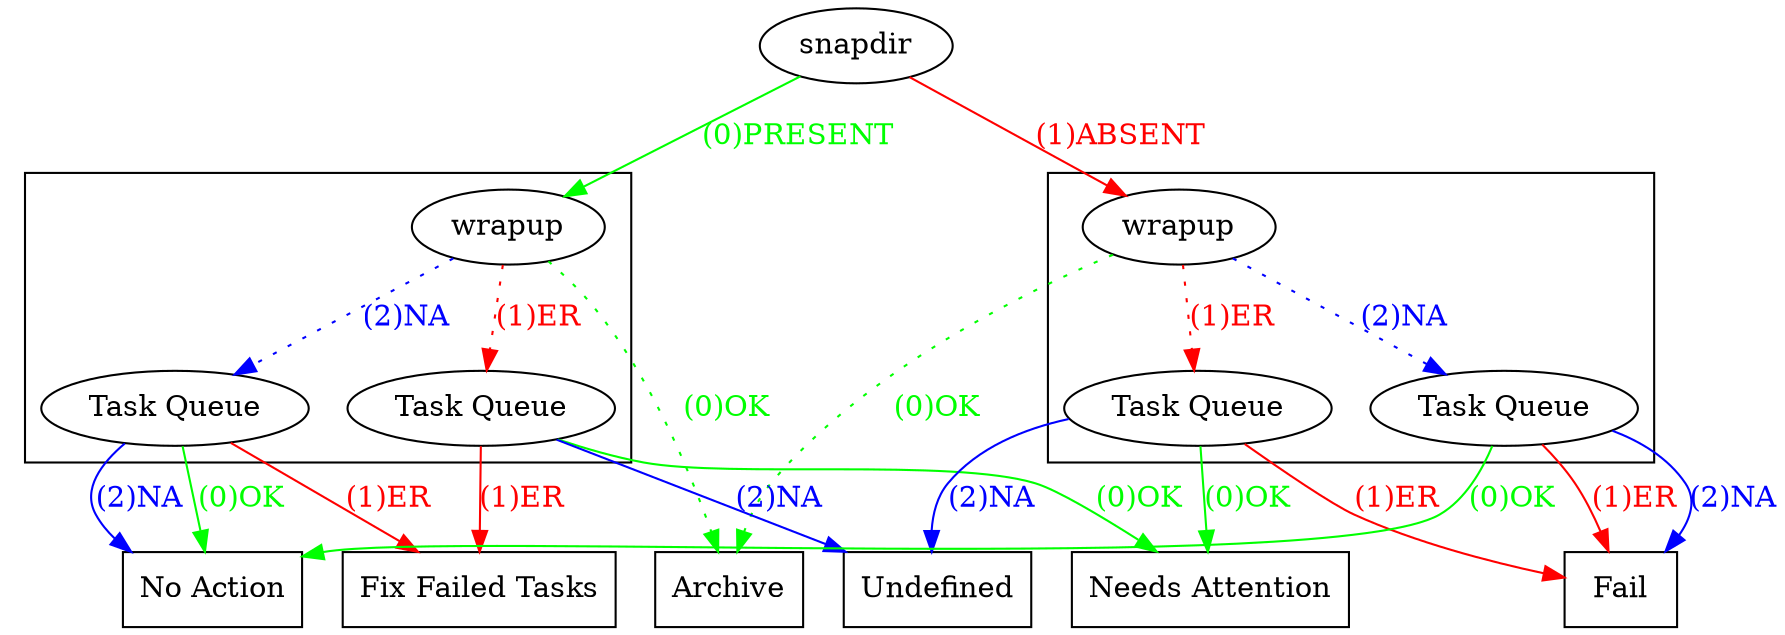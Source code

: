 digraph DR_cleanup {
    snapdir -> wrapup_0 [label="(0)PRESENT",color=green,fontcolor=green]
    snapdir -> wrapup_1 [label="(1)ABSENT",color=red,fontcolor=red]

    subgraph clusterL{
        wrapup_0 -> Archive [label="(0)OK",color=green,fontcolor=green,style=dotted]
        wrapup_0 -> TQ_01 [label="(1)ER",color=red,fontcolor=red,style=dotted]
        wrapup_0 -> TQ_02 [label="(2)NA",color=blue,fontcolor=blue,style=dotted]

        TQ_01 -> Attention [label="(0)OK",color=green,fontcolor=green]
        TQ_01 -> Fix [label="(1)ER",color=red,fontcolor=red]
        TQ_01 -> Undefined [label="(2)NA",color=blue,fontcolor=blue]

        TQ_02 -> None [label="(0)OK",color=green,fontcolor=green]
        TQ_02 -> Fix [label="(1)ER",color=red,fontcolor=red]
        TQ_02 -> None [label="(2)NA",color=blue,fontcolor=blue]
    }

    subgraph clusterR{
        wrapup_1 -> Archive [label="(0)OK",color=green,fontcolor=green,style=dotted]
        wrapup_1 -> TQ_11 [label="(1)ER",color=red,fontcolor=red,style=dotted]
        wrapup_1 -> TQ_12 [label="(2)NA",color=blue,fontcolor=blue,style=dotted]

        TQ_11 -> Attention [label="(0)OK",color=green,fontcolor=green]
        TQ_11 -> Fail [label="(1)ER",color=red,fontcolor=red]
        TQ_11 -> Undefined [label="(2)NA",color=blue,fontcolor=blue]

        TQ_12 -> None [label="(0)OK",color=green,fontcolor=green]
        TQ_12 -> Fail [label="(1)ER",color=red,fontcolor=red]
        TQ_12 -> Fail [label="(2)NA",color=blue,fontcolor=blue]
    }

    wrapup_0 [label="wrapup"]
    wrapup_1 [label="wrapup"]
    Archive [shape=box]
    TQ_01 [label="Task Queue"]
    TQ_02 [label="Task Queue"]
    TQ_11 [label="Task Queue"]
    TQ_12 [label="Task Queue"]
    Attention [label="Needs Attention",shape=box]
    Fix [label="Fix Failed Tasks",shape=box]
    None [label="No Action", shape=box]
    Fail [shape=box]
    Undefined [shape=box]

    /*
    {rank=same; wrapup_0; wrapup_1}
    {rank=same; TQ_01; TQ_02; TQ_11; TQ_12}
    */
    {rank=same; Archive; Attention; Fix; None; Fail; Undefined}
}
